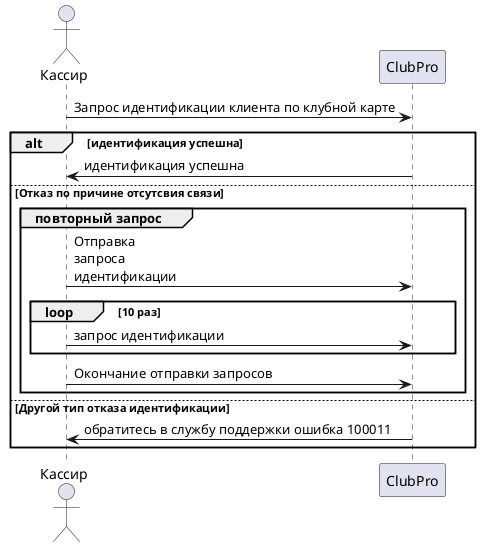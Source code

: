 @startuml

actor "Кассир" as k 
participant "ClubPro" as cp

k -> cp: Запрос идентификации клиента по клубной карте
alt идентификация успешна
    cp -> k: идентификация успешна
else Отказ по причине отсутсвия связи
    group повторный запрос
        k -> cp: Отправка \nзапроса \nидентификации 
        loop 10 раз
            k -> cp: запрос идентификации 
        end
        k -> cp: Окончание отправки запросов
    end
else Другой тип отказа идентификации
    cp -> k: обратитесь в службу поддержки ошибка 100011
end alt

@enduml